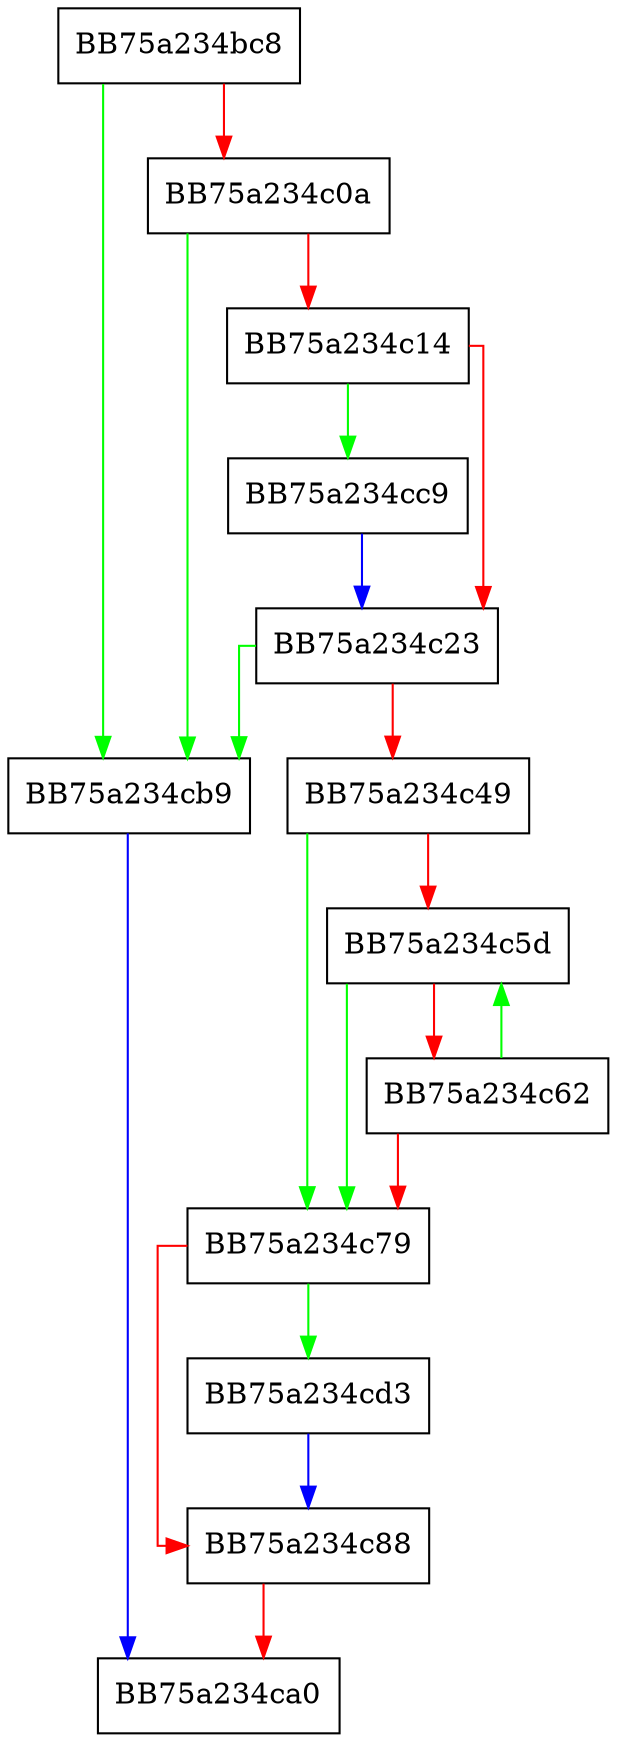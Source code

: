 digraph get_SEH_info {
  node [shape="box"];
  graph [splines=ortho];
  BB75a234bc8 -> BB75a234cb9 [color="green"];
  BB75a234bc8 -> BB75a234c0a [color="red"];
  BB75a234c0a -> BB75a234cb9 [color="green"];
  BB75a234c0a -> BB75a234c14 [color="red"];
  BB75a234c14 -> BB75a234cc9 [color="green"];
  BB75a234c14 -> BB75a234c23 [color="red"];
  BB75a234c23 -> BB75a234cb9 [color="green"];
  BB75a234c23 -> BB75a234c49 [color="red"];
  BB75a234c49 -> BB75a234c79 [color="green"];
  BB75a234c49 -> BB75a234c5d [color="red"];
  BB75a234c5d -> BB75a234c79 [color="green"];
  BB75a234c5d -> BB75a234c62 [color="red"];
  BB75a234c62 -> BB75a234c5d [color="green"];
  BB75a234c62 -> BB75a234c79 [color="red"];
  BB75a234c79 -> BB75a234cd3 [color="green"];
  BB75a234c79 -> BB75a234c88 [color="red"];
  BB75a234c88 -> BB75a234ca0 [color="red"];
  BB75a234cb9 -> BB75a234ca0 [color="blue"];
  BB75a234cc9 -> BB75a234c23 [color="blue"];
  BB75a234cd3 -> BB75a234c88 [color="blue"];
}